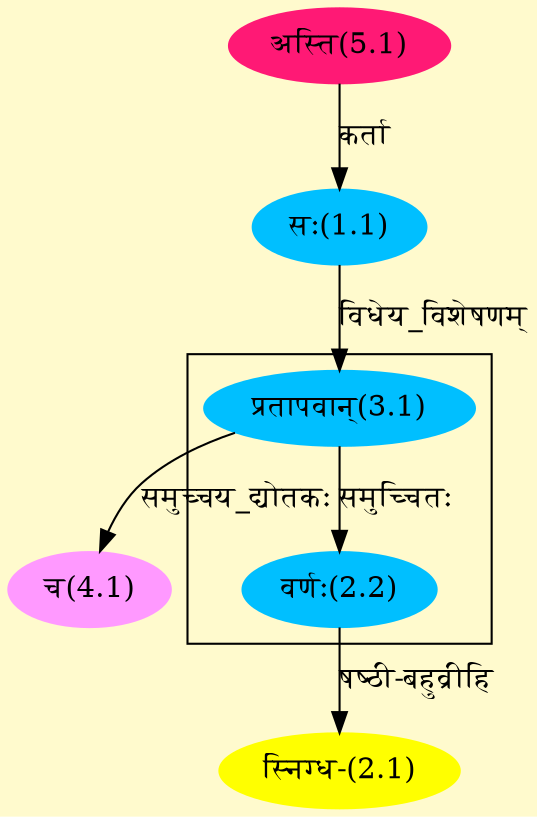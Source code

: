 digraph G{
rankdir=BT;
 compound=true;
 bgcolor="lemonchiffon1";

subgraph cluster_1{
Node2_2 [style=filled, color="#00BFFF" label = "वर्णः(2.2)"]
Node3_1 [style=filled, color="#00BFFF" label = "प्रतापवान्(3.1)"]

}
Node1_1 [style=filled, color="#00BFFF" label = "सः(1.1)"]
Node5_1 [style=filled, color="#FF1975" label = "अस्ति(5.1)"]
Node2_1 [style=filled, color="#FFFF00" label = "स्निग्ध-(2.1)"]
Node2_2 [style=filled, color="#00BFFF" label = "वर्णः(2.2)"]
Node3_1 [style=filled, color="#00BFFF" label = "प्रतापवान्(3.1)"]
Node4_1 [style=filled, color="#FF99FF" label = "च(4.1)"]
/* Start of Relations section */

Node1_1 -> Node5_1 [  label="कर्ता"  dir="back" ]
Node2_1 -> Node2_2 [  label="षष्ठी-बहुव्रीहि"  dir="back" ]
Node2_2 -> Node3_1 [  label="समुच्चितः"  dir="back" ]
Node3_1 -> Node1_1 [  label="विधेय_विशेषणम्"  dir="back" ]
Node4_1 -> Node3_1 [  label="समुच्चय_द्योतकः"  dir="back" ]
}
